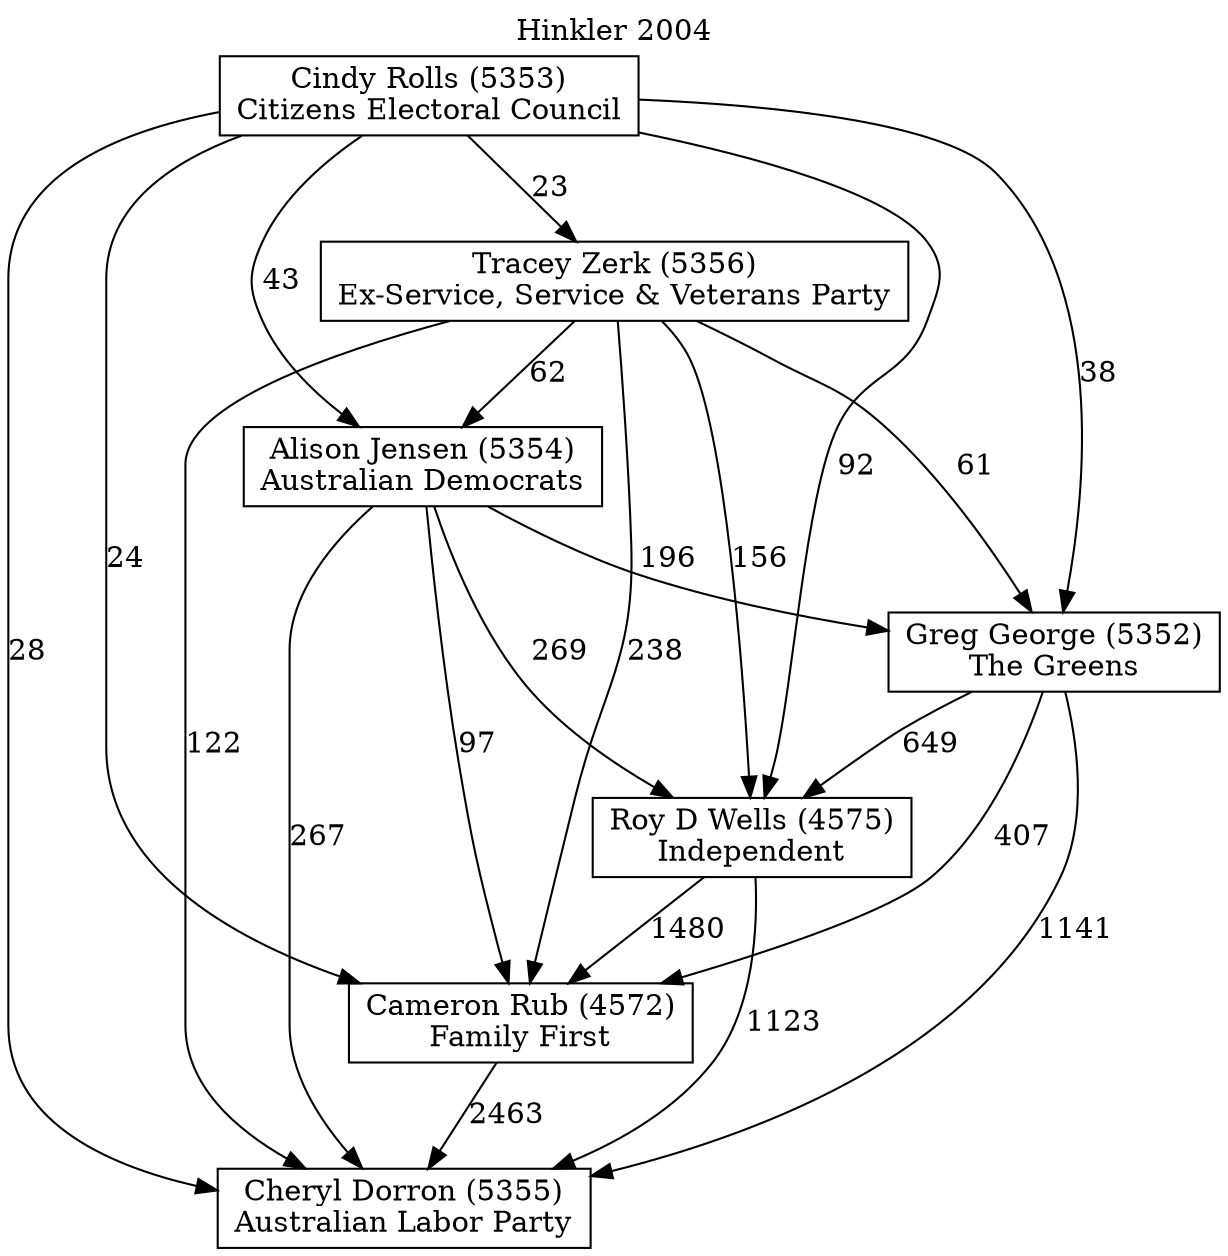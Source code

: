 // House preference flow
digraph "Cheryl Dorron (5355)_Hinkler_2004" {
	graph [label="Hinkler 2004" labelloc=t mclimit=10]
	node [shape=box]
	"Alison Jensen (5354)" [label="Alison Jensen (5354)
Australian Democrats"]
	"Cameron Rub (4572)" [label="Cameron Rub (4572)
Family First"]
	"Cheryl Dorron (5355)" [label="Cheryl Dorron (5355)
Australian Labor Party"]
	"Cindy Rolls (5353)" [label="Cindy Rolls (5353)
Citizens Electoral Council"]
	"Greg George (5352)" [label="Greg George (5352)
The Greens"]
	"Roy D Wells (4575)" [label="Roy D Wells (4575)
Independent"]
	"Tracey Zerk (5356)" [label="Tracey Zerk (5356)
Ex-Service, Service & Veterans Party"]
	"Alison Jensen (5354)" -> "Cameron Rub (4572)" [label=97]
	"Alison Jensen (5354)" -> "Cheryl Dorron (5355)" [label=267]
	"Alison Jensen (5354)" -> "Greg George (5352)" [label=196]
	"Alison Jensen (5354)" -> "Roy D Wells (4575)" [label=269]
	"Cameron Rub (4572)" -> "Cheryl Dorron (5355)" [label=2463]
	"Cindy Rolls (5353)" -> "Alison Jensen (5354)" [label=43]
	"Cindy Rolls (5353)" -> "Cameron Rub (4572)" [label=24]
	"Cindy Rolls (5353)" -> "Cheryl Dorron (5355)" [label=28]
	"Cindy Rolls (5353)" -> "Greg George (5352)" [label=38]
	"Cindy Rolls (5353)" -> "Roy D Wells (4575)" [label=92]
	"Cindy Rolls (5353)" -> "Tracey Zerk (5356)" [label=23]
	"Greg George (5352)" -> "Cameron Rub (4572)" [label=407]
	"Greg George (5352)" -> "Cheryl Dorron (5355)" [label=1141]
	"Greg George (5352)" -> "Roy D Wells (4575)" [label=649]
	"Roy D Wells (4575)" -> "Cameron Rub (4572)" [label=1480]
	"Roy D Wells (4575)" -> "Cheryl Dorron (5355)" [label=1123]
	"Tracey Zerk (5356)" -> "Alison Jensen (5354)" [label=62]
	"Tracey Zerk (5356)" -> "Cameron Rub (4572)" [label=238]
	"Tracey Zerk (5356)" -> "Cheryl Dorron (5355)" [label=122]
	"Tracey Zerk (5356)" -> "Greg George (5352)" [label=61]
	"Tracey Zerk (5356)" -> "Roy D Wells (4575)" [label=156]
}
